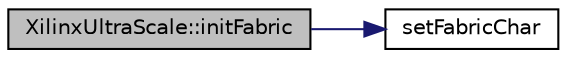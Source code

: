 digraph "XilinxUltraScale::initFabric"
{
 // INTERACTIVE_SVG=YES
 // LATEX_PDF_SIZE
  edge [fontname="Helvetica",fontsize="10",labelfontname="Helvetica",labelfontsize="10"];
  node [fontname="Helvetica",fontsize="10",shape=record];
  rankdir="LR";
  Node1 [label="XilinxUltraScale::initFabric",height=0.2,width=0.4,color="black", fillcolor="grey75", style="filled", fontcolor="black",tooltip=" "];
  Node1 -> Node2 [color="midnightblue",fontsize="10",style="solid",fontname="Helvetica"];
  Node2 [label="setFabricChar",height=0.2,width=0.4,color="black", fillcolor="white", style="filled",URL="$inlineSetFabric_8h.html#a48a5d7c5921da6f83844f721655b16a8",tooltip=" "];
}
